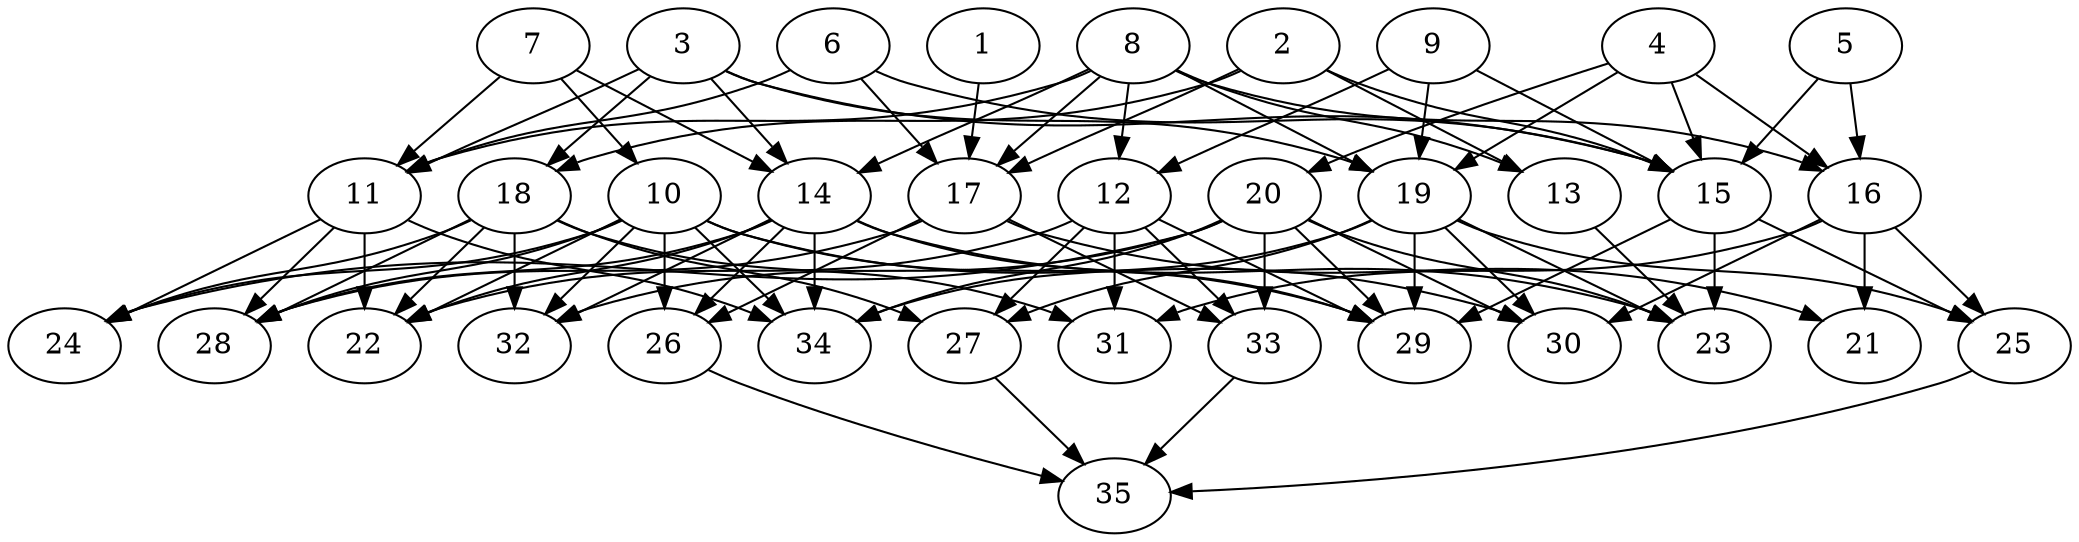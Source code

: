 // DAG automatically generated by daggen at Thu Oct  3 14:05:37 2019
// ./daggen --dot -n 35 --ccr 0.5 --fat 0.7 --regular 0.7 --density 0.6 --mindata 5242880 --maxdata 52428800 
digraph G {
  1 [size="14737408", alpha="0.18", expect_size="7368704"] 
  1 -> 17 [size ="7368704"]
  2 [size="57956352", alpha="0.09", expect_size="28978176"] 
  2 -> 13 [size ="28978176"]
  2 -> 15 [size ="28978176"]
  2 -> 17 [size ="28978176"]
  2 -> 18 [size ="28978176"]
  3 [size="57212928", alpha="0.10", expect_size="28606464"] 
  3 -> 11 [size ="28606464"]
  3 -> 14 [size ="28606464"]
  3 -> 15 [size ="28606464"]
  3 -> 18 [size ="28606464"]
  3 -> 19 [size ="28606464"]
  4 [size="60356608", alpha="0.07", expect_size="30178304"] 
  4 -> 15 [size ="30178304"]
  4 -> 16 [size ="30178304"]
  4 -> 19 [size ="30178304"]
  4 -> 20 [size ="30178304"]
  5 [size="45002752", alpha="0.19", expect_size="22501376"] 
  5 -> 15 [size ="22501376"]
  5 -> 16 [size ="22501376"]
  6 [size="92428288", alpha="0.17", expect_size="46214144"] 
  6 -> 11 [size ="46214144"]
  6 -> 15 [size ="46214144"]
  6 -> 17 [size ="46214144"]
  7 [size="41789440", alpha="0.12", expect_size="20894720"] 
  7 -> 10 [size ="20894720"]
  7 -> 11 [size ="20894720"]
  7 -> 14 [size ="20894720"]
  8 [size="101986304", alpha="0.16", expect_size="50993152"] 
  8 -> 11 [size ="50993152"]
  8 -> 12 [size ="50993152"]
  8 -> 13 [size ="50993152"]
  8 -> 14 [size ="50993152"]
  8 -> 16 [size ="50993152"]
  8 -> 17 [size ="50993152"]
  8 -> 19 [size ="50993152"]
  9 [size="33540096", alpha="0.12", expect_size="16770048"] 
  9 -> 12 [size ="16770048"]
  9 -> 15 [size ="16770048"]
  9 -> 19 [size ="16770048"]
  10 [size="51247104", alpha="0.09", expect_size="25623552"] 
  10 -> 22 [size ="25623552"]
  10 -> 24 [size ="25623552"]
  10 -> 26 [size ="25623552"]
  10 -> 28 [size ="25623552"]
  10 -> 29 [size ="25623552"]
  10 -> 30 [size ="25623552"]
  10 -> 32 [size ="25623552"]
  10 -> 34 [size ="25623552"]
  11 [size="27183104", alpha="0.10", expect_size="13591552"] 
  11 -> 22 [size ="13591552"]
  11 -> 24 [size ="13591552"]
  11 -> 28 [size ="13591552"]
  11 -> 34 [size ="13591552"]
  12 [size="19539968", alpha="0.09", expect_size="9769984"] 
  12 -> 22 [size ="9769984"]
  12 -> 27 [size ="9769984"]
  12 -> 29 [size ="9769984"]
  12 -> 31 [size ="9769984"]
  12 -> 33 [size ="9769984"]
  13 [size="63033344", alpha="0.15", expect_size="31516672"] 
  13 -> 23 [size ="31516672"]
  14 [size="14559232", alpha="0.11", expect_size="7279616"] 
  14 -> 22 [size ="7279616"]
  14 -> 23 [size ="7279616"]
  14 -> 26 [size ="7279616"]
  14 -> 28 [size ="7279616"]
  14 -> 29 [size ="7279616"]
  14 -> 32 [size ="7279616"]
  14 -> 34 [size ="7279616"]
  15 [size="48242688", alpha="0.08", expect_size="24121344"] 
  15 -> 23 [size ="24121344"]
  15 -> 25 [size ="24121344"]
  15 -> 29 [size ="24121344"]
  16 [size="43247616", alpha="0.08", expect_size="21623808"] 
  16 -> 21 [size ="21623808"]
  16 -> 25 [size ="21623808"]
  16 -> 30 [size ="21623808"]
  16 -> 31 [size ="21623808"]
  17 [size="29014016", alpha="0.01", expect_size="14507008"] 
  17 -> 21 [size ="14507008"]
  17 -> 26 [size ="14507008"]
  17 -> 28 [size ="14507008"]
  17 -> 33 [size ="14507008"]
  18 [size="87801856", alpha="0.01", expect_size="43900928"] 
  18 -> 22 [size ="43900928"]
  18 -> 24 [size ="43900928"]
  18 -> 27 [size ="43900928"]
  18 -> 28 [size ="43900928"]
  18 -> 31 [size ="43900928"]
  18 -> 32 [size ="43900928"]
  19 [size="71108608", alpha="0.04", expect_size="35554304"] 
  19 -> 23 [size ="35554304"]
  19 -> 25 [size ="35554304"]
  19 -> 27 [size ="35554304"]
  19 -> 29 [size ="35554304"]
  19 -> 30 [size ="35554304"]
  19 -> 34 [size ="35554304"]
  20 [size="35049472", alpha="0.16", expect_size="17524736"] 
  20 -> 23 [size ="17524736"]
  20 -> 24 [size ="17524736"]
  20 -> 29 [size ="17524736"]
  20 -> 30 [size ="17524736"]
  20 -> 32 [size ="17524736"]
  20 -> 33 [size ="17524736"]
  20 -> 34 [size ="17524736"]
  21 [size="78012416", alpha="0.09", expect_size="39006208"] 
  22 [size="30150656", alpha="0.12", expect_size="15075328"] 
  23 [size="72706048", alpha="0.04", expect_size="36353024"] 
  24 [size="48263168", alpha="0.08", expect_size="24131584"] 
  25 [size="98396160", alpha="0.18", expect_size="49198080"] 
  25 -> 35 [size ="49198080"]
  26 [size="42270720", alpha="0.06", expect_size="21135360"] 
  26 -> 35 [size ="21135360"]
  27 [size="80281600", alpha="0.01", expect_size="40140800"] 
  27 -> 35 [size ="40140800"]
  28 [size="86480896", alpha="0.15", expect_size="43240448"] 
  29 [size="90605568", alpha="0.14", expect_size="45302784"] 
  30 [size="15888384", alpha="0.02", expect_size="7944192"] 
  31 [size="91688960", alpha="0.13", expect_size="45844480"] 
  32 [size="39145472", alpha="0.06", expect_size="19572736"] 
  33 [size="94472192", alpha="0.10", expect_size="47236096"] 
  33 -> 35 [size ="47236096"]
  34 [size="21284864", alpha="0.15", expect_size="10642432"] 
  35 [size="58195968", alpha="0.08", expect_size="29097984"] 
}
